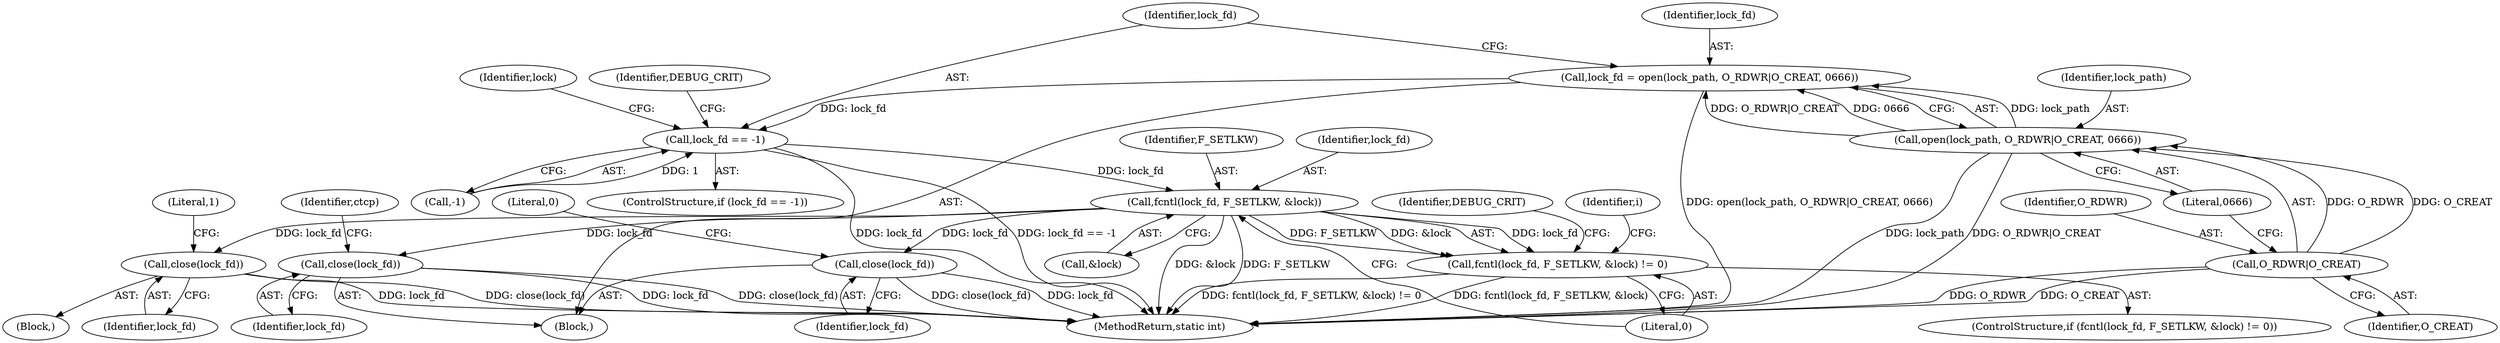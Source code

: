 digraph "0_samba_b9b9f6738fba5c32e87cb9c36b358355b444fb9b@API" {
"1000129" [label="(Call,lock_fd = open(lock_path, O_RDWR|O_CREAT, 0666))"];
"1000131" [label="(Call,open(lock_path, O_RDWR|O_CREAT, 0666))"];
"1000133" [label="(Call,O_RDWR|O_CREAT)"];
"1000138" [label="(Call,lock_fd == -1)"];
"1000178" [label="(Call,fcntl(lock_fd, F_SETLKW, &lock))"];
"1000177" [label="(Call,fcntl(lock_fd, F_SETLKW, &lock) != 0)"];
"1000190" [label="(Call,close(lock_fd))"];
"1000480" [label="(Call,close(lock_fd))"];
"1000485" [label="(Call,close(lock_fd))"];
"1000500" [label="(MethodReturn,static int)"];
"1000180" [label="(Identifier,F_SETLKW)"];
"1000489" [label="(Identifier,ctcp)"];
"1000190" [label="(Call,close(lock_fd))"];
"1000136" [label="(Literal,0666)"];
"1000483" [label="(Literal,0)"];
"1000144" [label="(Identifier,DEBUG_CRIT)"];
"1000129" [label="(Call,lock_fd = open(lock_path, O_RDWR|O_CREAT, 0666))"];
"1000183" [label="(Literal,0)"];
"1000486" [label="(Identifier,lock_fd)"];
"1000178" [label="(Call,fcntl(lock_fd, F_SETLKW, &lock))"];
"1000138" [label="(Call,lock_fd == -1)"];
"1000184" [label="(Block,)"];
"1000194" [label="(Literal,1)"];
"1000186" [label="(Identifier,DEBUG_CRIT)"];
"1000481" [label="(Identifier,lock_fd)"];
"1000480" [label="(Call,close(lock_fd))"];
"1000181" [label="(Call,&lock)"];
"1000485" [label="(Call,close(lock_fd))"];
"1000133" [label="(Call,O_RDWR|O_CREAT)"];
"1000137" [label="(ControlStructure,if (lock_fd == -1))"];
"1000134" [label="(Identifier,O_RDWR)"];
"1000176" [label="(ControlStructure,if (fcntl(lock_fd, F_SETLKW, &lock) != 0))"];
"1000140" [label="(Call,-1)"];
"1000135" [label="(Identifier,O_CREAT)"];
"1000104" [label="(Block,)"];
"1000139" [label="(Identifier,lock_fd)"];
"1000191" [label="(Identifier,lock_fd)"];
"1000179" [label="(Identifier,lock_fd)"];
"1000177" [label="(Call,fcntl(lock_fd, F_SETLKW, &lock) != 0)"];
"1000132" [label="(Identifier,lock_path)"];
"1000130" [label="(Identifier,lock_fd)"];
"1000153" [label="(Identifier,lock)"];
"1000197" [label="(Identifier,i)"];
"1000131" [label="(Call,open(lock_path, O_RDWR|O_CREAT, 0666))"];
"1000129" -> "1000104"  [label="AST: "];
"1000129" -> "1000131"  [label="CFG: "];
"1000130" -> "1000129"  [label="AST: "];
"1000131" -> "1000129"  [label="AST: "];
"1000139" -> "1000129"  [label="CFG: "];
"1000129" -> "1000500"  [label="DDG: open(lock_path, O_RDWR|O_CREAT, 0666)"];
"1000131" -> "1000129"  [label="DDG: lock_path"];
"1000131" -> "1000129"  [label="DDG: O_RDWR|O_CREAT"];
"1000131" -> "1000129"  [label="DDG: 0666"];
"1000129" -> "1000138"  [label="DDG: lock_fd"];
"1000131" -> "1000136"  [label="CFG: "];
"1000132" -> "1000131"  [label="AST: "];
"1000133" -> "1000131"  [label="AST: "];
"1000136" -> "1000131"  [label="AST: "];
"1000131" -> "1000500"  [label="DDG: lock_path"];
"1000131" -> "1000500"  [label="DDG: O_RDWR|O_CREAT"];
"1000133" -> "1000131"  [label="DDG: O_RDWR"];
"1000133" -> "1000131"  [label="DDG: O_CREAT"];
"1000133" -> "1000135"  [label="CFG: "];
"1000134" -> "1000133"  [label="AST: "];
"1000135" -> "1000133"  [label="AST: "];
"1000136" -> "1000133"  [label="CFG: "];
"1000133" -> "1000500"  [label="DDG: O_RDWR"];
"1000133" -> "1000500"  [label="DDG: O_CREAT"];
"1000138" -> "1000137"  [label="AST: "];
"1000138" -> "1000140"  [label="CFG: "];
"1000139" -> "1000138"  [label="AST: "];
"1000140" -> "1000138"  [label="AST: "];
"1000144" -> "1000138"  [label="CFG: "];
"1000153" -> "1000138"  [label="CFG: "];
"1000138" -> "1000500"  [label="DDG: lock_fd"];
"1000138" -> "1000500"  [label="DDG: lock_fd == -1"];
"1000140" -> "1000138"  [label="DDG: 1"];
"1000138" -> "1000178"  [label="DDG: lock_fd"];
"1000178" -> "1000177"  [label="AST: "];
"1000178" -> "1000181"  [label="CFG: "];
"1000179" -> "1000178"  [label="AST: "];
"1000180" -> "1000178"  [label="AST: "];
"1000181" -> "1000178"  [label="AST: "];
"1000183" -> "1000178"  [label="CFG: "];
"1000178" -> "1000500"  [label="DDG: &lock"];
"1000178" -> "1000500"  [label="DDG: F_SETLKW"];
"1000178" -> "1000177"  [label="DDG: lock_fd"];
"1000178" -> "1000177"  [label="DDG: F_SETLKW"];
"1000178" -> "1000177"  [label="DDG: &lock"];
"1000178" -> "1000190"  [label="DDG: lock_fd"];
"1000178" -> "1000480"  [label="DDG: lock_fd"];
"1000178" -> "1000485"  [label="DDG: lock_fd"];
"1000177" -> "1000176"  [label="AST: "];
"1000177" -> "1000183"  [label="CFG: "];
"1000183" -> "1000177"  [label="AST: "];
"1000186" -> "1000177"  [label="CFG: "];
"1000197" -> "1000177"  [label="CFG: "];
"1000177" -> "1000500"  [label="DDG: fcntl(lock_fd, F_SETLKW, &lock)"];
"1000177" -> "1000500"  [label="DDG: fcntl(lock_fd, F_SETLKW, &lock) != 0"];
"1000190" -> "1000184"  [label="AST: "];
"1000190" -> "1000191"  [label="CFG: "];
"1000191" -> "1000190"  [label="AST: "];
"1000194" -> "1000190"  [label="CFG: "];
"1000190" -> "1000500"  [label="DDG: close(lock_fd)"];
"1000190" -> "1000500"  [label="DDG: lock_fd"];
"1000480" -> "1000104"  [label="AST: "];
"1000480" -> "1000481"  [label="CFG: "];
"1000481" -> "1000480"  [label="AST: "];
"1000483" -> "1000480"  [label="CFG: "];
"1000480" -> "1000500"  [label="DDG: close(lock_fd)"];
"1000480" -> "1000500"  [label="DDG: lock_fd"];
"1000485" -> "1000104"  [label="AST: "];
"1000485" -> "1000486"  [label="CFG: "];
"1000486" -> "1000485"  [label="AST: "];
"1000489" -> "1000485"  [label="CFG: "];
"1000485" -> "1000500"  [label="DDG: lock_fd"];
"1000485" -> "1000500"  [label="DDG: close(lock_fd)"];
}
